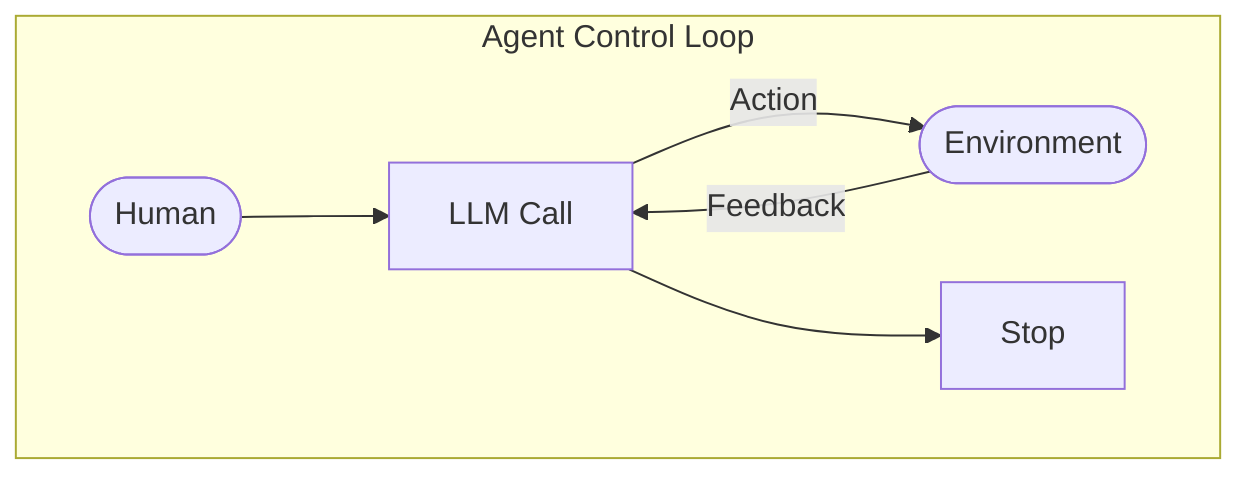 flowchart LR
    subgraph S[Agent Control Loop]
        direction LR
        A([Human]) --> B[LLM Call]
        B -->|Action| C([Environment])
        C -->|Feedback| B
        B --> D[Stop]
    end